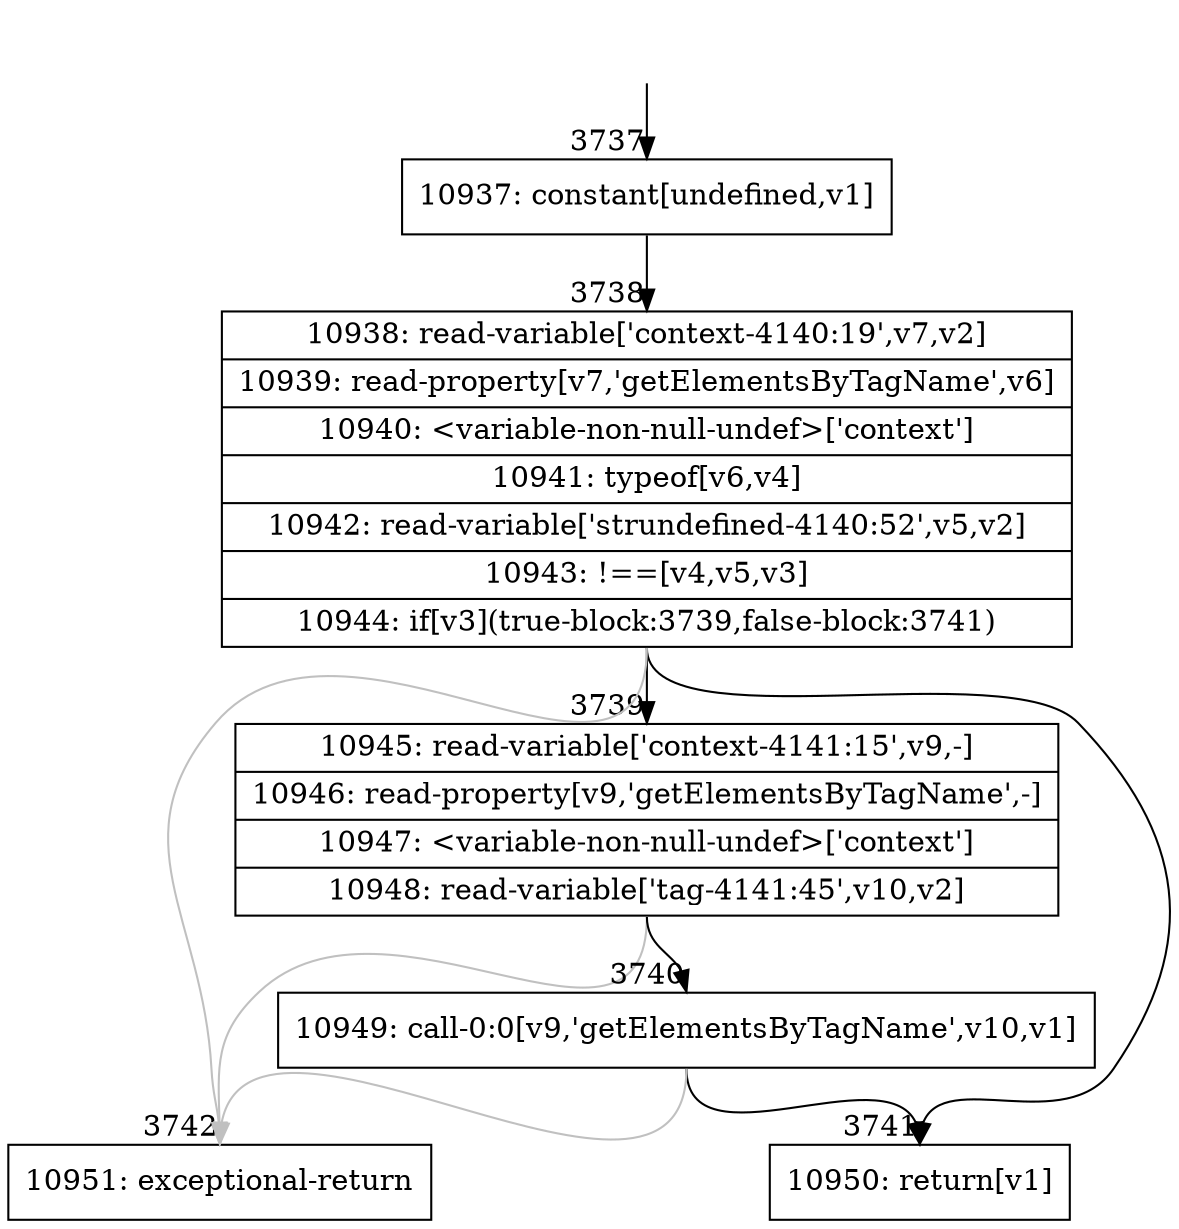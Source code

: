 digraph {
rankdir="TD"
BB_entry247[shape=none,label=""];
BB_entry247 -> BB3737 [tailport=s, headport=n, headlabel="    3737"]
BB3737 [shape=record label="{10937: constant[undefined,v1]}" ] 
BB3737 -> BB3738 [tailport=s, headport=n, headlabel="      3738"]
BB3738 [shape=record label="{10938: read-variable['context-4140:19',v7,v2]|10939: read-property[v7,'getElementsByTagName',v6]|10940: \<variable-non-null-undef\>['context']|10941: typeof[v6,v4]|10942: read-variable['strundefined-4140:52',v5,v2]|10943: !==[v4,v5,v3]|10944: if[v3](true-block:3739,false-block:3741)}" ] 
BB3738 -> BB3739 [tailport=s, headport=n, headlabel="      3739"]
BB3738 -> BB3741 [tailport=s, headport=n, headlabel="      3741"]
BB3738 -> BB3742 [tailport=s, headport=n, color=gray, headlabel="      3742"]
BB3739 [shape=record label="{10945: read-variable['context-4141:15',v9,-]|10946: read-property[v9,'getElementsByTagName',-]|10947: \<variable-non-null-undef\>['context']|10948: read-variable['tag-4141:45',v10,v2]}" ] 
BB3739 -> BB3740 [tailport=s, headport=n, headlabel="      3740"]
BB3739 -> BB3742 [tailport=s, headport=n, color=gray]
BB3740 [shape=record label="{10949: call-0:0[v9,'getElementsByTagName',v10,v1]}" ] 
BB3740 -> BB3741 [tailport=s, headport=n]
BB3740 -> BB3742 [tailport=s, headport=n, color=gray]
BB3741 [shape=record label="{10950: return[v1]}" ] 
BB3742 [shape=record label="{10951: exceptional-return}" ] 
}
